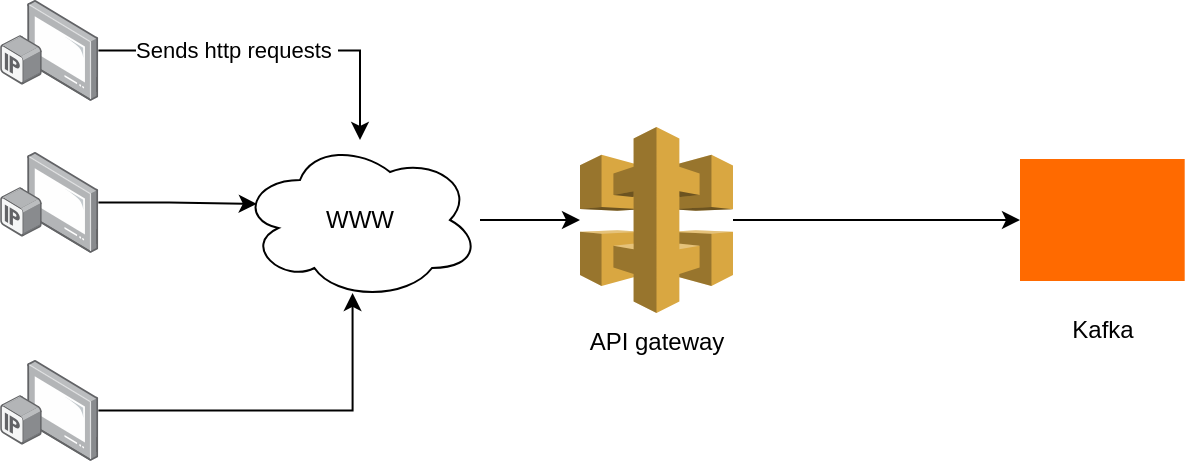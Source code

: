 <mxfile version="27.1.6">
  <diagram name="Page-1" id="I6Y-wbk0YoKE_FTUJRvd">
    <mxGraphModel dx="1251" dy="667" grid="1" gridSize="10" guides="1" tooltips="1" connect="1" arrows="1" fold="1" page="1" pageScale="1" pageWidth="850" pageHeight="1100" math="0" shadow="0">
      <root>
        <mxCell id="0" />
        <mxCell id="1" parent="0" />
        <mxCell id="Hzrix0PqcfKvZ3qZCdGW-19" style="edgeStyle=orthogonalEdgeStyle;rounded=0;orthogonalLoop=1;jettySize=auto;html=1;" edge="1" parent="1" source="Hzrix0PqcfKvZ3qZCdGW-1" target="Hzrix0PqcfKvZ3qZCdGW-18">
          <mxGeometry relative="1" as="geometry" />
        </mxCell>
        <mxCell id="Hzrix0PqcfKvZ3qZCdGW-1" value="WWW" style="ellipse;shape=cloud;whiteSpace=wrap;html=1;" vertex="1" parent="1">
          <mxGeometry x="160" y="200.0" width="120" height="80" as="geometry" />
        </mxCell>
        <mxCell id="Hzrix0PqcfKvZ3qZCdGW-9" style="edgeStyle=orthogonalEdgeStyle;rounded=0;orthogonalLoop=1;jettySize=auto;html=1;" edge="1" parent="1" source="Hzrix0PqcfKvZ3qZCdGW-6" target="Hzrix0PqcfKvZ3qZCdGW-1">
          <mxGeometry relative="1" as="geometry" />
        </mxCell>
        <mxCell id="Hzrix0PqcfKvZ3qZCdGW-15" value="Sends http requests&amp;nbsp;" style="edgeLabel;html=1;align=center;verticalAlign=middle;resizable=0;points=[];" vertex="1" connectable="0" parent="Hzrix0PqcfKvZ3qZCdGW-9">
          <mxGeometry x="-0.591" y="1" relative="1" as="geometry">
            <mxPoint x="33" y="1" as="offset" />
          </mxGeometry>
        </mxCell>
        <mxCell id="Hzrix0PqcfKvZ3qZCdGW-6" value="" style="image;points=[];aspect=fixed;html=1;align=center;shadow=0;dashed=0;image=img/lib/allied_telesis/computer_and_terminals/IP_TV.svg;" vertex="1" parent="1">
          <mxGeometry x="40" y="130" width="49.2" height="50.4" as="geometry" />
        </mxCell>
        <mxCell id="Hzrix0PqcfKvZ3qZCdGW-8" value="" style="image;points=[];aspect=fixed;html=1;align=center;shadow=0;dashed=0;image=img/lib/allied_telesis/computer_and_terminals/IP_TV.svg;" vertex="1" parent="1">
          <mxGeometry x="40" y="310" width="49.2" height="50.4" as="geometry" />
        </mxCell>
        <mxCell id="Hzrix0PqcfKvZ3qZCdGW-11" style="edgeStyle=orthogonalEdgeStyle;rounded=0;orthogonalLoop=1;jettySize=auto;html=1;entryX=0.469;entryY=0.956;entryDx=0;entryDy=0;entryPerimeter=0;" edge="1" parent="1" source="Hzrix0PqcfKvZ3qZCdGW-8" target="Hzrix0PqcfKvZ3qZCdGW-1">
          <mxGeometry relative="1" as="geometry" />
        </mxCell>
        <mxCell id="Hzrix0PqcfKvZ3qZCdGW-14" style="edgeStyle=orthogonalEdgeStyle;rounded=0;orthogonalLoop=1;jettySize=auto;html=1;entryX=0.07;entryY=0.4;entryDx=0;entryDy=0;entryPerimeter=0;" edge="1" parent="1" source="Hzrix0PqcfKvZ3qZCdGW-13" target="Hzrix0PqcfKvZ3qZCdGW-1">
          <mxGeometry relative="1" as="geometry">
            <mxPoint x="180" y="235.2" as="targetPoint" />
          </mxGeometry>
        </mxCell>
        <mxCell id="Hzrix0PqcfKvZ3qZCdGW-13" value="" style="image;points=[];aspect=fixed;html=1;align=center;shadow=0;dashed=0;image=img/lib/allied_telesis/computer_and_terminals/IP_TV.svg;" vertex="1" parent="1">
          <mxGeometry x="40" y="206" width="49.2" height="50.4" as="geometry" />
        </mxCell>
        <mxCell id="Hzrix0PqcfKvZ3qZCdGW-21" style="edgeStyle=orthogonalEdgeStyle;rounded=0;orthogonalLoop=1;jettySize=auto;html=1;" edge="1" parent="1" source="Hzrix0PqcfKvZ3qZCdGW-18" target="Hzrix0PqcfKvZ3qZCdGW-20">
          <mxGeometry relative="1" as="geometry" />
        </mxCell>
        <mxCell id="Hzrix0PqcfKvZ3qZCdGW-18" value="API gateway" style="outlineConnect=0;dashed=0;verticalLabelPosition=bottom;verticalAlign=top;align=center;html=1;shape=mxgraph.aws3.api_gateway;fillColor=#D9A741;gradientColor=none;" vertex="1" parent="1">
          <mxGeometry x="330" y="193.5" width="76.5" height="93" as="geometry" />
        </mxCell>
        <mxCell id="Hzrix0PqcfKvZ3qZCdGW-20" value="" style="points=[];aspect=fixed;html=1;align=center;shadow=0;dashed=0;fillColor=#FF6A00;strokeColor=none;shape=mxgraph.alibaba_cloud.kafka;" vertex="1" parent="1">
          <mxGeometry x="550" y="209.5" width="82.35" height="61" as="geometry" />
        </mxCell>
        <mxCell id="Hzrix0PqcfKvZ3qZCdGW-22" value="Kafka" style="text;html=1;align=center;verticalAlign=middle;resizable=0;points=[];autosize=1;strokeColor=none;fillColor=none;" vertex="1" parent="1">
          <mxGeometry x="566.17" y="280" width="50" height="30" as="geometry" />
        </mxCell>
      </root>
    </mxGraphModel>
  </diagram>
</mxfile>

